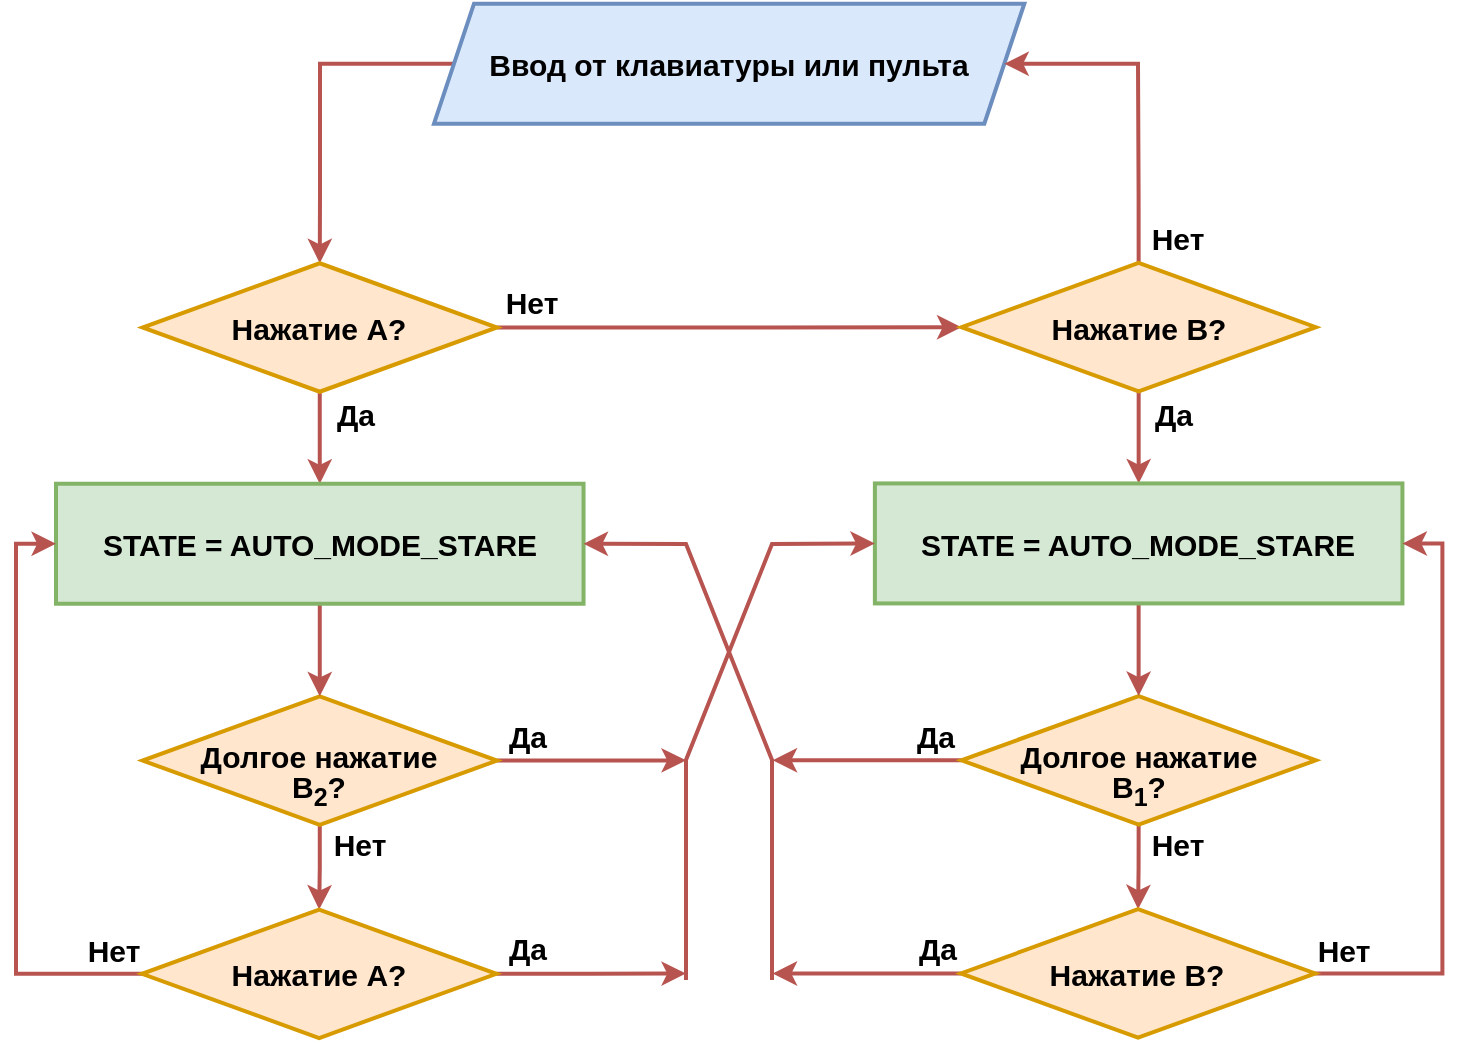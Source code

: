 <mxfile version="21.1.2" type="device">
  <diagram name="Page-1" id="Cj-V_x_v1ogrPbI0qBQC">
    <mxGraphModel dx="1170" dy="672" grid="1" gridSize="3.937" guides="1" tooltips="1" connect="1" arrows="1" fold="1" page="1" pageScale="1" pageWidth="1169" pageHeight="827" math="0" shadow="0">
      <root>
        <mxCell id="0" />
        <mxCell id="1" parent="0" />
        <mxCell id="VJsUaU98l2VECBG8ONmM-10" style="edgeStyle=orthogonalEdgeStyle;rounded=0;orthogonalLoop=1;jettySize=auto;html=1;exitX=0;exitY=0.5;exitDx=0;exitDy=0;entryX=0.5;entryY=0;entryDx=0;entryDy=0;strokeWidth=2;fillColor=#f8cecc;strokeColor=#b85450;" edge="1" parent="1" source="ucsHSLPVd7NUe8TGbWq1-3" target="VJsUaU98l2VECBG8ONmM-3">
          <mxGeometry relative="1" as="geometry">
            <Array as="points">
              <mxPoint x="380" y="164" />
              <mxPoint x="380" y="229" />
            </Array>
          </mxGeometry>
        </mxCell>
        <mxCell id="ucsHSLPVd7NUe8TGbWq1-3" value="Ввод от клавиатуры или пульта" style="shape=parallelogram;perimeter=parallelogramPerimeter;whiteSpace=wrap;html=1;fixedSize=1;fontSize=15;fontStyle=1;strokeWidth=2;fillColor=#dae8fc;strokeColor=#6c8ebf;" parent="1" vertex="1">
          <mxGeometry x="437" y="133.86" width="295.16" height="60" as="geometry" />
        </mxCell>
        <mxCell id="VJsUaU98l2VECBG8ONmM-25" style="edgeStyle=orthogonalEdgeStyle;rounded=0;orthogonalLoop=1;jettySize=auto;html=1;exitX=0;exitY=0.5;exitDx=0;exitDy=0;strokeWidth=2;fillColor=#f8cecc;strokeColor=#b85450;" edge="1" parent="1" source="VJsUaU98l2VECBG8ONmM-2">
          <mxGeometry relative="1" as="geometry">
            <mxPoint x="606.298" y="512.111" as="targetPoint" />
          </mxGeometry>
        </mxCell>
        <mxCell id="VJsUaU98l2VECBG8ONmM-29" style="edgeStyle=orthogonalEdgeStyle;rounded=0;orthogonalLoop=1;jettySize=auto;html=1;exitX=0.5;exitY=1;exitDx=0;exitDy=0;entryX=0.5;entryY=0;entryDx=0;entryDy=0;strokeWidth=2;fillColor=#f8cecc;strokeColor=#b85450;" edge="1" parent="1" source="VJsUaU98l2VECBG8ONmM-2" target="VJsUaU98l2VECBG8ONmM-22">
          <mxGeometry relative="1" as="geometry" />
        </mxCell>
        <mxCell id="VJsUaU98l2VECBG8ONmM-2" value="&lt;p style=&quot;line-height: 0%;&quot;&gt;Долгое нажатие&lt;/p&gt;&lt;p style=&quot;line-height: 0%;&quot;&gt;В&lt;sub&gt;1&lt;/sub&gt;?&lt;/p&gt;" style="rhombus;whiteSpace=wrap;html=1;fontSize=15;fontStyle=1;spacingTop=15;strokeWidth=2;fillColor=#ffe6cc;strokeColor=#d79b00;" vertex="1" parent="1">
          <mxGeometry x="700.74" y="480.01" width="177.17" height="64.25" as="geometry" />
        </mxCell>
        <mxCell id="VJsUaU98l2VECBG8ONmM-11" style="edgeStyle=orthogonalEdgeStyle;rounded=0;orthogonalLoop=1;jettySize=auto;html=1;exitX=0.5;exitY=1;exitDx=0;exitDy=0;entryX=0.5;entryY=0;entryDx=0;entryDy=0;strokeWidth=2;fillColor=#f8cecc;strokeColor=#b85450;" edge="1" parent="1" source="VJsUaU98l2VECBG8ONmM-3" target="VJsUaU98l2VECBG8ONmM-6">
          <mxGeometry relative="1" as="geometry" />
        </mxCell>
        <mxCell id="VJsUaU98l2VECBG8ONmM-12" style="edgeStyle=orthogonalEdgeStyle;rounded=0;orthogonalLoop=1;jettySize=auto;html=1;exitX=1;exitY=0.5;exitDx=0;exitDy=0;entryX=0;entryY=0.5;entryDx=0;entryDy=0;strokeWidth=2;fillColor=#f8cecc;strokeColor=#b85450;" edge="1" parent="1" source="VJsUaU98l2VECBG8ONmM-3" target="VJsUaU98l2VECBG8ONmM-4">
          <mxGeometry relative="1" as="geometry" />
        </mxCell>
        <mxCell id="VJsUaU98l2VECBG8ONmM-3" value="&lt;p style=&quot;line-height: 100%;&quot;&gt;Нажатие А?&lt;/p&gt;" style="rhombus;whiteSpace=wrap;html=1;fontSize=15;fontStyle=1;spacingTop=0;strokeWidth=2;fillColor=#ffe6cc;strokeColor=#d79b00;" vertex="1" parent="1">
          <mxGeometry x="291.297" y="263.627" width="177.17" height="64.25" as="geometry" />
        </mxCell>
        <mxCell id="VJsUaU98l2VECBG8ONmM-13" style="edgeStyle=orthogonalEdgeStyle;rounded=0;orthogonalLoop=1;jettySize=auto;html=1;exitX=0.5;exitY=0;exitDx=0;exitDy=0;entryX=1;entryY=0.5;entryDx=0;entryDy=0;strokeWidth=2;fillColor=#f8cecc;strokeColor=#b85450;" edge="1" parent="1" source="VJsUaU98l2VECBG8ONmM-4" target="ucsHSLPVd7NUe8TGbWq1-3">
          <mxGeometry relative="1" as="geometry">
            <Array as="points">
              <mxPoint x="789" y="229" />
              <mxPoint x="789" y="229" />
              <mxPoint x="789" y="164" />
            </Array>
          </mxGeometry>
        </mxCell>
        <mxCell id="VJsUaU98l2VECBG8ONmM-14" style="edgeStyle=orthogonalEdgeStyle;rounded=0;orthogonalLoop=1;jettySize=auto;html=1;exitX=0.5;exitY=1;exitDx=0;exitDy=0;entryX=0.5;entryY=0;entryDx=0;entryDy=0;strokeWidth=2;fillColor=#f8cecc;strokeColor=#b85450;" edge="1" parent="1" source="VJsUaU98l2VECBG8ONmM-4" target="VJsUaU98l2VECBG8ONmM-7">
          <mxGeometry relative="1" as="geometry" />
        </mxCell>
        <mxCell id="VJsUaU98l2VECBG8ONmM-4" value="&lt;p style=&quot;line-height: 0%;&quot;&gt;Нажатие В?&lt;/p&gt;" style="rhombus;whiteSpace=wrap;html=1;fontSize=15;fontStyle=1;spacingTop=0;strokeWidth=2;fillColor=#ffe6cc;strokeColor=#d79b00;" vertex="1" parent="1">
          <mxGeometry x="700.744" y="263.474" width="177.17" height="64.25" as="geometry" />
        </mxCell>
        <mxCell id="VJsUaU98l2VECBG8ONmM-24" style="edgeStyle=orthogonalEdgeStyle;rounded=0;orthogonalLoop=1;jettySize=auto;html=1;exitX=1;exitY=0.5;exitDx=0;exitDy=0;strokeWidth=2;fillColor=#f8cecc;strokeColor=#b85450;" edge="1" parent="1" source="VJsUaU98l2VECBG8ONmM-5">
          <mxGeometry relative="1" as="geometry">
            <mxPoint x="562.991" y="512.167" as="targetPoint" />
          </mxGeometry>
        </mxCell>
        <mxCell id="VJsUaU98l2VECBG8ONmM-28" style="edgeStyle=orthogonalEdgeStyle;rounded=0;orthogonalLoop=1;jettySize=auto;html=1;exitX=0.5;exitY=1;exitDx=0;exitDy=0;entryX=0.5;entryY=0;entryDx=0;entryDy=0;strokeWidth=2;fillColor=#f8cecc;strokeColor=#b85450;" edge="1" parent="1" source="VJsUaU98l2VECBG8ONmM-5" target="VJsUaU98l2VECBG8ONmM-21">
          <mxGeometry relative="1" as="geometry" />
        </mxCell>
        <mxCell id="VJsUaU98l2VECBG8ONmM-5" value="&lt;p style=&quot;line-height: 0%;&quot;&gt;Долгое нажатие&lt;/p&gt;&lt;p style=&quot;line-height: 0%;&quot;&gt;В&lt;sub&gt;2&lt;/sub&gt;&lt;span style=&quot;background-color: initial;&quot;&gt;?&lt;/span&gt;&lt;/p&gt;" style="rhombus;whiteSpace=wrap;html=1;fontSize=15;fontStyle=1;spacingTop=15;strokeWidth=2;fillColor=#ffe6cc;strokeColor=#d79b00;" vertex="1" parent="1">
          <mxGeometry x="291.301" y="480.161" width="177.17" height="64.25" as="geometry" />
        </mxCell>
        <mxCell id="VJsUaU98l2VECBG8ONmM-15" style="edgeStyle=orthogonalEdgeStyle;rounded=0;orthogonalLoop=1;jettySize=auto;html=1;exitX=0.5;exitY=1;exitDx=0;exitDy=0;entryX=0.5;entryY=0;entryDx=0;entryDy=0;strokeWidth=2;fillColor=#f8cecc;strokeColor=#b85450;" edge="1" parent="1" source="VJsUaU98l2VECBG8ONmM-6" target="VJsUaU98l2VECBG8ONmM-5">
          <mxGeometry relative="1" as="geometry" />
        </mxCell>
        <mxCell id="VJsUaU98l2VECBG8ONmM-6" value="STATE = AUTO_MODE_STARE" style="rounded=0;whiteSpace=wrap;html=1;fontSize=15;fontStyle=1;strokeWidth=2;fillColor=#d5e8d4;strokeColor=#82b366;" vertex="1" parent="1">
          <mxGeometry x="248.0" y="373.87" width="263.77" height="60" as="geometry" />
        </mxCell>
        <mxCell id="VJsUaU98l2VECBG8ONmM-16" style="edgeStyle=orthogonalEdgeStyle;rounded=0;orthogonalLoop=1;jettySize=auto;html=1;exitX=0.5;exitY=1;exitDx=0;exitDy=0;entryX=0.5;entryY=0;entryDx=0;entryDy=0;strokeWidth=2;fillColor=#f8cecc;strokeColor=#b85450;" edge="1" parent="1" source="VJsUaU98l2VECBG8ONmM-7" target="VJsUaU98l2VECBG8ONmM-2">
          <mxGeometry relative="1" as="geometry" />
        </mxCell>
        <mxCell id="VJsUaU98l2VECBG8ONmM-7" value="STATE = AUTO_MODE_STARE" style="rounded=0;whiteSpace=wrap;html=1;fontSize=15;fontStyle=1;strokeWidth=2;fillColor=#d5e8d4;strokeColor=#82b366;" vertex="1" parent="1">
          <mxGeometry x="657.447" y="373.717" width="263.77" height="60" as="geometry" />
        </mxCell>
        <mxCell id="VJsUaU98l2VECBG8ONmM-19" value="" style="endArrow=classic;html=1;rounded=0;entryX=0;entryY=0.5;entryDx=0;entryDy=0;strokeWidth=2;fillColor=#f8cecc;strokeColor=#b85450;" edge="1" parent="1" target="VJsUaU98l2VECBG8ONmM-7">
          <mxGeometry width="50" height="50" relative="1" as="geometry">
            <mxPoint x="563" y="622" as="sourcePoint" />
            <mxPoint x="585" y="421" as="targetPoint" />
            <Array as="points">
              <mxPoint x="563" y="512" />
              <mxPoint x="606" y="404" />
            </Array>
          </mxGeometry>
        </mxCell>
        <mxCell id="VJsUaU98l2VECBG8ONmM-20" value="" style="endArrow=classic;html=1;rounded=0;entryX=1;entryY=0.5;entryDx=0;entryDy=0;strokeWidth=2;fillColor=#f8cecc;strokeColor=#b85450;" edge="1" parent="1" target="VJsUaU98l2VECBG8ONmM-6">
          <mxGeometry width="50" height="50" relative="1" as="geometry">
            <mxPoint x="606" y="622" as="sourcePoint" />
            <mxPoint x="613" y="398" as="targetPoint" />
            <Array as="points">
              <mxPoint x="606" y="512" />
              <mxPoint x="563" y="404" />
            </Array>
          </mxGeometry>
        </mxCell>
        <mxCell id="VJsUaU98l2VECBG8ONmM-26" style="edgeStyle=orthogonalEdgeStyle;rounded=0;orthogonalLoop=1;jettySize=auto;html=1;exitX=1;exitY=0.5;exitDx=0;exitDy=0;strokeWidth=2;fillColor=#f8cecc;strokeColor=#b85450;" edge="1" parent="1" source="VJsUaU98l2VECBG8ONmM-21">
          <mxGeometry relative="1" as="geometry">
            <mxPoint x="562.991" y="618.778" as="targetPoint" />
          </mxGeometry>
        </mxCell>
        <mxCell id="VJsUaU98l2VECBG8ONmM-30" style="edgeStyle=orthogonalEdgeStyle;rounded=0;orthogonalLoop=1;jettySize=auto;html=1;exitX=0;exitY=0.5;exitDx=0;exitDy=0;entryX=0;entryY=0.5;entryDx=0;entryDy=0;strokeWidth=2;fillColor=#f8cecc;strokeColor=#b85450;" edge="1" parent="1" source="VJsUaU98l2VECBG8ONmM-21" target="VJsUaU98l2VECBG8ONmM-6">
          <mxGeometry relative="1" as="geometry">
            <Array as="points">
              <mxPoint x="228" y="619" />
              <mxPoint x="228" y="404" />
            </Array>
          </mxGeometry>
        </mxCell>
        <mxCell id="VJsUaU98l2VECBG8ONmM-21" value="&lt;p style=&quot;line-height: 100%;&quot;&gt;Нажатие А?&lt;/p&gt;" style="rhombus;whiteSpace=wrap;html=1;fontSize=15;fontStyle=1;spacingTop=0;strokeWidth=2;fillColor=#ffe6cc;strokeColor=#d79b00;" vertex="1" parent="1">
          <mxGeometry x="291.004" y="586.764" width="177.17" height="64.25" as="geometry" />
        </mxCell>
        <mxCell id="VJsUaU98l2VECBG8ONmM-27" style="edgeStyle=orthogonalEdgeStyle;rounded=0;orthogonalLoop=1;jettySize=auto;html=1;exitX=0;exitY=0.5;exitDx=0;exitDy=0;strokeWidth=2;fillColor=#f8cecc;strokeColor=#b85450;" edge="1" parent="1" source="VJsUaU98l2VECBG8ONmM-22">
          <mxGeometry relative="1" as="geometry">
            <mxPoint x="606.298" y="618.778" as="targetPoint" />
          </mxGeometry>
        </mxCell>
        <mxCell id="VJsUaU98l2VECBG8ONmM-31" style="edgeStyle=orthogonalEdgeStyle;rounded=0;orthogonalLoop=1;jettySize=auto;html=1;exitX=1;exitY=0.5;exitDx=0;exitDy=0;entryX=1;entryY=0.5;entryDx=0;entryDy=0;strokeWidth=2;fillColor=#f8cecc;strokeColor=#b85450;" edge="1" parent="1" source="VJsUaU98l2VECBG8ONmM-22" target="VJsUaU98l2VECBG8ONmM-7">
          <mxGeometry relative="1" as="geometry" />
        </mxCell>
        <mxCell id="VJsUaU98l2VECBG8ONmM-22" value="&lt;p style=&quot;line-height: 0%;&quot;&gt;Нажатие В?&lt;/p&gt;" style="rhombus;whiteSpace=wrap;html=1;fontSize=15;fontStyle=1;spacingTop=0;strokeWidth=2;fillColor=#ffe6cc;strokeColor=#d79b00;" vertex="1" parent="1">
          <mxGeometry x="700.451" y="586.611" width="177.17" height="64.25" as="geometry" />
        </mxCell>
        <mxCell id="VJsUaU98l2VECBG8ONmM-36" value="Нет" style="text;html=1;strokeColor=none;fillColor=none;align=center;verticalAlign=middle;whiteSpace=wrap;rounded=0;fontSize=15;fontStyle=1;strokeWidth=2;" vertex="1" parent="1">
          <mxGeometry x="472.44" y="275.59" width="27.56" height="14.25" as="geometry" />
        </mxCell>
        <mxCell id="VJsUaU98l2VECBG8ONmM-38" value="Нет" style="text;html=1;strokeColor=none;fillColor=none;align=center;verticalAlign=middle;whiteSpace=wrap;rounded=0;fontSize=15;fontStyle=1;strokeWidth=2;" vertex="1" parent="1">
          <mxGeometry x="385.824" y="547.244" width="27.56" height="14.25" as="geometry" />
        </mxCell>
        <mxCell id="VJsUaU98l2VECBG8ONmM-39" value="Нет" style="text;html=1;strokeColor=none;fillColor=none;align=center;verticalAlign=middle;whiteSpace=wrap;rounded=0;fontSize=15;fontStyle=1;strokeWidth=2;" vertex="1" parent="1">
          <mxGeometry x="795.271" y="547.241" width="27.56" height="14.25" as="geometry" />
        </mxCell>
        <mxCell id="VJsUaU98l2VECBG8ONmM-40" value="Нет" style="text;html=1;strokeColor=none;fillColor=none;align=center;verticalAlign=middle;whiteSpace=wrap;rounded=0;fontSize=15;fontStyle=1;strokeWidth=2;" vertex="1" parent="1">
          <mxGeometry x="795.267" y="244.097" width="27.56" height="14.25" as="geometry" />
        </mxCell>
        <mxCell id="VJsUaU98l2VECBG8ONmM-41" value="Да" style="text;html=1;strokeColor=none;fillColor=none;align=center;verticalAlign=middle;whiteSpace=wrap;rounded=0;fontSize=15;fontStyle=1;strokeWidth=2;" vertex="1" parent="1">
          <mxGeometry x="385.83" y="330.71" width="24.16" height="15.75" as="geometry" />
        </mxCell>
        <mxCell id="VJsUaU98l2VECBG8ONmM-42" value="Да" style="text;html=1;strokeColor=none;fillColor=none;align=center;verticalAlign=middle;whiteSpace=wrap;rounded=0;fontSize=15;fontStyle=1;strokeWidth=2;" vertex="1" parent="1">
          <mxGeometry x="795.267" y="330.707" width="24.16" height="15.75" as="geometry" />
        </mxCell>
        <mxCell id="VJsUaU98l2VECBG8ONmM-43" value="Да" style="text;html=1;strokeColor=none;fillColor=none;align=center;verticalAlign=middle;whiteSpace=wrap;rounded=0;fontSize=15;fontStyle=1;strokeWidth=2;" vertex="1" parent="1">
          <mxGeometry x="472.444" y="492.124" width="24.16" height="15.75" as="geometry" />
        </mxCell>
        <mxCell id="VJsUaU98l2VECBG8ONmM-44" value="Да" style="text;html=1;strokeColor=none;fillColor=none;align=center;verticalAlign=middle;whiteSpace=wrap;rounded=0;fontSize=15;fontStyle=1;strokeWidth=2;" vertex="1" parent="1">
          <mxGeometry x="472.441" y="598.421" width="24.16" height="15.75" as="geometry" />
        </mxCell>
        <mxCell id="VJsUaU98l2VECBG8ONmM-45" value="Да" style="text;html=1;strokeColor=none;fillColor=none;align=center;verticalAlign=middle;whiteSpace=wrap;rounded=0;fontSize=15;fontStyle=1;strokeWidth=2;" vertex="1" parent="1">
          <mxGeometry x="676.288" y="492.128" width="24.16" height="15.75" as="geometry" />
        </mxCell>
        <mxCell id="VJsUaU98l2VECBG8ONmM-46" value="Да" style="text;html=1;strokeColor=none;fillColor=none;align=center;verticalAlign=middle;whiteSpace=wrap;rounded=0;fontSize=15;fontStyle=1;strokeWidth=2;" vertex="1" parent="1">
          <mxGeometry x="676.585" y="598.425" width="24.16" height="15.75" as="geometry" />
        </mxCell>
        <mxCell id="VJsUaU98l2VECBG8ONmM-47" value="Нет" style="text;html=1;strokeColor=none;fillColor=none;align=center;verticalAlign=middle;whiteSpace=wrap;rounded=0;fontSize=15;fontStyle=1;strokeWidth=2;" vertex="1" parent="1">
          <mxGeometry x="877.91" y="599.94" width="27.56" height="14.24" as="geometry" />
        </mxCell>
        <mxCell id="VJsUaU98l2VECBG8ONmM-48" value="Нет" style="text;html=1;strokeColor=none;fillColor=none;align=center;verticalAlign=middle;whiteSpace=wrap;rounded=0;fontSize=15;fontStyle=1;strokeWidth=2;" vertex="1" parent="1">
          <mxGeometry x="263.445" y="599.945" width="27.56" height="14.25" as="geometry" />
        </mxCell>
      </root>
    </mxGraphModel>
  </diagram>
</mxfile>
